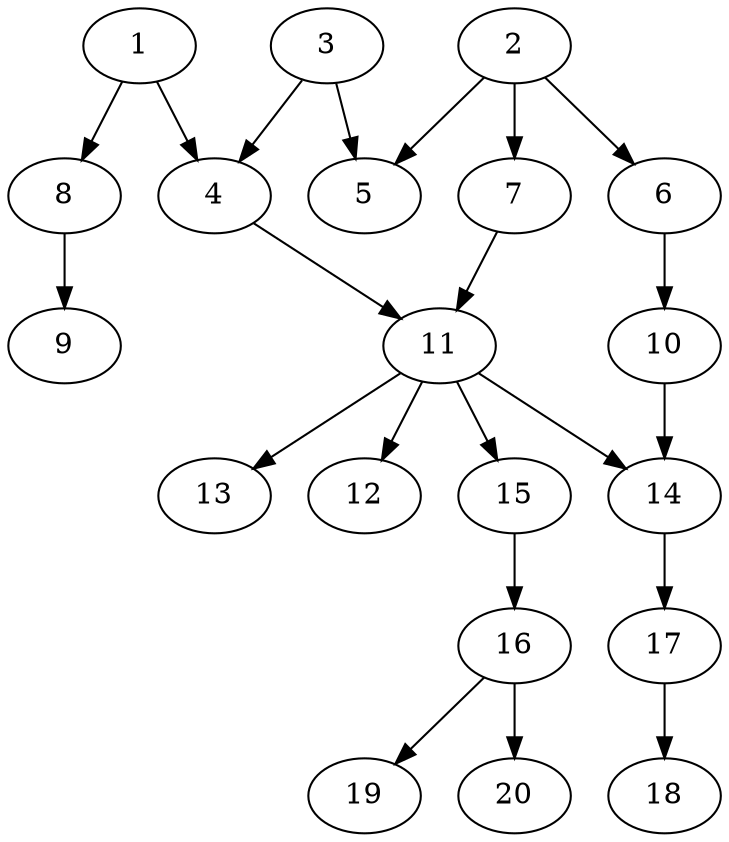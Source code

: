 // DAG automatically generated by daggen at Sat Jul 27 15:37:47 2019
// ./daggen --dot -n 20 --ccr 0.5 --fat 0.5 --regular 0.5 --density 0.4 --mindata 5242880 --maxdata 52428800 
digraph G {
  1 [size="56664064", alpha="0.09", expect_size="28332032"] 
  1 -> 4 [size ="28332032"]
  1 -> 8 [size ="28332032"]
  2 [size="84023296", alpha="0.15", expect_size="42011648"] 
  2 -> 5 [size ="42011648"]
  2 -> 6 [size ="42011648"]
  2 -> 7 [size ="42011648"]
  3 [size="39671808", alpha="0.02", expect_size="19835904"] 
  3 -> 4 [size ="19835904"]
  3 -> 5 [size ="19835904"]
  4 [size="50087936", alpha="0.13", expect_size="25043968"] 
  4 -> 11 [size ="25043968"]
  5 [size="34414592", alpha="0.12", expect_size="17207296"] 
  6 [size="91078656", alpha="0.17", expect_size="45539328"] 
  6 -> 10 [size ="45539328"]
  7 [size="41519104", alpha="0.01", expect_size="20759552"] 
  7 -> 11 [size ="20759552"]
  8 [size="96698368", alpha="0.14", expect_size="48349184"] 
  8 -> 9 [size ="48349184"]
  9 [size="54149120", alpha="0.11", expect_size="27074560"] 
  10 [size="93452288", alpha="0.13", expect_size="46726144"] 
  10 -> 14 [size ="46726144"]
  11 [size="72560640", alpha="0.01", expect_size="36280320"] 
  11 -> 12 [size ="36280320"]
  11 -> 13 [size ="36280320"]
  11 -> 14 [size ="36280320"]
  11 -> 15 [size ="36280320"]
  12 [size="20736000", alpha="0.03", expect_size="10368000"] 
  13 [size="90017792", alpha="0.09", expect_size="45008896"] 
  14 [size="97812480", alpha="0.14", expect_size="48906240"] 
  14 -> 17 [size ="48906240"]
  15 [size="63858688", alpha="0.06", expect_size="31929344"] 
  15 -> 16 [size ="31929344"]
  16 [size="23832576", alpha="0.18", expect_size="11916288"] 
  16 -> 19 [size ="11916288"]
  16 -> 20 [size ="11916288"]
  17 [size="10981376", alpha="0.18", expect_size="5490688"] 
  17 -> 18 [size ="5490688"]
  18 [size="14569472", alpha="0.07", expect_size="7284736"] 
  19 [size="78841856", alpha="0.04", expect_size="39420928"] 
  20 [size="36386816", alpha="0.17", expect_size="18193408"] 
}
